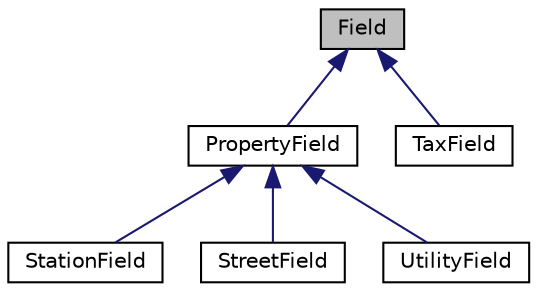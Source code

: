 digraph "Field"
{
 // LATEX_PDF_SIZE
  edge [fontname="Helvetica",fontsize="10",labelfontname="Helvetica",labelfontsize="10"];
  node [fontname="Helvetica",fontsize="10",shape=record];
  Node1 [label="Field",height=0.2,width=0.4,color="black", fillcolor="grey75", style="filled", fontcolor="black",tooltip=" "];
  Node1 -> Node2 [dir="back",color="midnightblue",fontsize="10",style="solid",fontname="Helvetica"];
  Node2 [label="PropertyField",height=0.2,width=0.4,color="black", fillcolor="white", style="filled",URL="$class_property_field.html",tooltip=" "];
  Node2 -> Node3 [dir="back",color="midnightblue",fontsize="10",style="solid",fontname="Helvetica"];
  Node3 [label="StationField",height=0.2,width=0.4,color="black", fillcolor="white", style="filled",URL="$class_station_field.html",tooltip=" "];
  Node2 -> Node4 [dir="back",color="midnightblue",fontsize="10",style="solid",fontname="Helvetica"];
  Node4 [label="StreetField",height=0.2,width=0.4,color="black", fillcolor="white", style="filled",URL="$class_street_field.html",tooltip=" "];
  Node2 -> Node5 [dir="back",color="midnightblue",fontsize="10",style="solid",fontname="Helvetica"];
  Node5 [label="UtilityField",height=0.2,width=0.4,color="black", fillcolor="white", style="filled",URL="$class_utility_field.html",tooltip=" "];
  Node1 -> Node6 [dir="back",color="midnightblue",fontsize="10",style="solid",fontname="Helvetica"];
  Node6 [label="TaxField",height=0.2,width=0.4,color="black", fillcolor="white", style="filled",URL="$class_tax_field.html",tooltip=" "];
}
